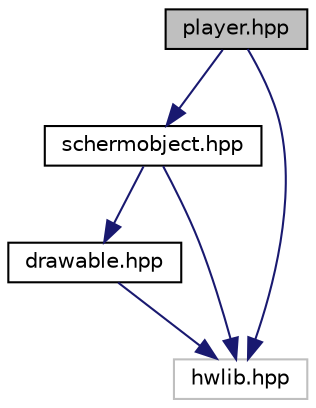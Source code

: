 digraph "player.hpp"
{
  edge [fontname="Helvetica",fontsize="10",labelfontname="Helvetica",labelfontsize="10"];
  node [fontname="Helvetica",fontsize="10",shape=record];
  Node0 [label="player.hpp",height=0.2,width=0.4,color="black", fillcolor="grey75", style="filled", fontcolor="black"];
  Node0 -> Node1 [color="midnightblue",fontsize="10",style="solid",fontname="Helvetica"];
  Node1 [label="schermobject.hpp",height=0.2,width=0.4,color="black", fillcolor="white", style="filled",URL="$schermobject_8hpp.html"];
  Node1 -> Node2 [color="midnightblue",fontsize="10",style="solid",fontname="Helvetica"];
  Node2 [label="drawable.hpp",height=0.2,width=0.4,color="black", fillcolor="white", style="filled",URL="$drawable_8hpp.html"];
  Node2 -> Node3 [color="midnightblue",fontsize="10",style="solid",fontname="Helvetica"];
  Node3 [label="hwlib.hpp",height=0.2,width=0.4,color="grey75", fillcolor="white", style="filled"];
  Node1 -> Node3 [color="midnightblue",fontsize="10",style="solid",fontname="Helvetica"];
  Node0 -> Node3 [color="midnightblue",fontsize="10",style="solid",fontname="Helvetica"];
}
